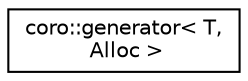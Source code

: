 digraph "Graphical Class Hierarchy"
{
 // LATEX_PDF_SIZE
  edge [fontname="Helvetica",fontsize="10",labelfontname="Helvetica",labelfontsize="10"];
  node [fontname="Helvetica",fontsize="10",shape=record];
  rankdir="LR";
  Node0 [label="coro::generator\< T,\l Alloc \>",height=0.2,width=0.4,color="black", fillcolor="white", style="filled",URL="$classcoro_1_1generator.html",tooltip="COROUTINE: Generator."];
}
